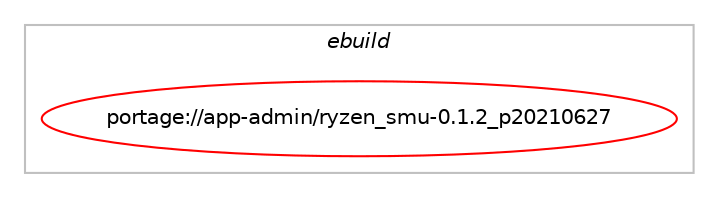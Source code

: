 digraph prolog {

# *************
# Graph options
# *************

newrank=true;
concentrate=true;
compound=true;
graph [rankdir=LR,fontname=Helvetica,fontsize=10,ranksep=1.5];#, ranksep=2.5, nodesep=0.2];
edge  [arrowhead=vee];
node  [fontname=Helvetica,fontsize=10];

# **********
# The ebuild
# **********

subgraph cluster_leftcol {
color=gray;
label=<<i>ebuild</i>>;
id [label="portage://app-admin/ryzen_smu-0.1.2_p20210627", color=red, width=4, href="../app-admin/ryzen_smu-0.1.2_p20210627.svg"];
}

# ****************
# The dependencies
# ****************

subgraph cluster_midcol {
color=gray;
label=<<i>dependencies</i>>;
subgraph cluster_compile {
fillcolor="#eeeeee";
style=filled;
label=<<i>compile</i>>;
# *** BEGIN UNKNOWN DEPENDENCY TYPE (TODO) ***
# id -> equal(use_conditional_group(positive,kernel_linux,portage://app-admin/ryzen_smu-0.1.2_p20210627,[package_dependency(portage://app-admin/ryzen_smu-0.1.2_p20210627,install,no,sys-apps,kmod,none,[,,],[],[use(enable(tools),none)]),use_conditional_group(positive,dist-kernel,portage://app-admin/ryzen_smu-0.1.2_p20210627,[package_dependency(portage://app-admin/ryzen_smu-0.1.2_p20210627,install,no,virtual,dist-kernel,none,[,,],any_same_slot,[])])]))
# *** END UNKNOWN DEPENDENCY TYPE (TODO) ***

# *** BEGIN UNKNOWN DEPENDENCY TYPE (TODO) ***
# id -> equal(use_conditional_group(positive,kernel_linux,portage://app-admin/ryzen_smu-0.1.2_p20210627,[package_dependency(portage://app-admin/ryzen_smu-0.1.2_p20210627,install,no,virtual,linux-sources,none,[,,],[],[]),package_dependency(portage://app-admin/ryzen_smu-0.1.2_p20210627,install,no,virtual,libelf,none,[,,],[],[])]))
# *** END UNKNOWN DEPENDENCY TYPE (TODO) ***

}
subgraph cluster_compileandrun {
fillcolor="#eeeeee";
style=filled;
label=<<i>compile and run</i>>;
}
subgraph cluster_run {
fillcolor="#eeeeee";
style=filled;
label=<<i>run</i>>;
# *** BEGIN UNKNOWN DEPENDENCY TYPE (TODO) ***
# id -> equal(use_conditional_group(positive,kernel_linux,portage://app-admin/ryzen_smu-0.1.2_p20210627,[package_dependency(portage://app-admin/ryzen_smu-0.1.2_p20210627,run,no,sys-apps,kmod,none,[,,],[],[use(enable(tools),none)]),use_conditional_group(positive,dist-kernel,portage://app-admin/ryzen_smu-0.1.2_p20210627,[package_dependency(portage://app-admin/ryzen_smu-0.1.2_p20210627,run,no,virtual,dist-kernel,none,[,,],any_same_slot,[])])]))
# *** END UNKNOWN DEPENDENCY TYPE (TODO) ***

}
}

# **************
# The candidates
# **************

subgraph cluster_choices {
rank=same;
color=gray;
label=<<i>candidates</i>>;

}

}
